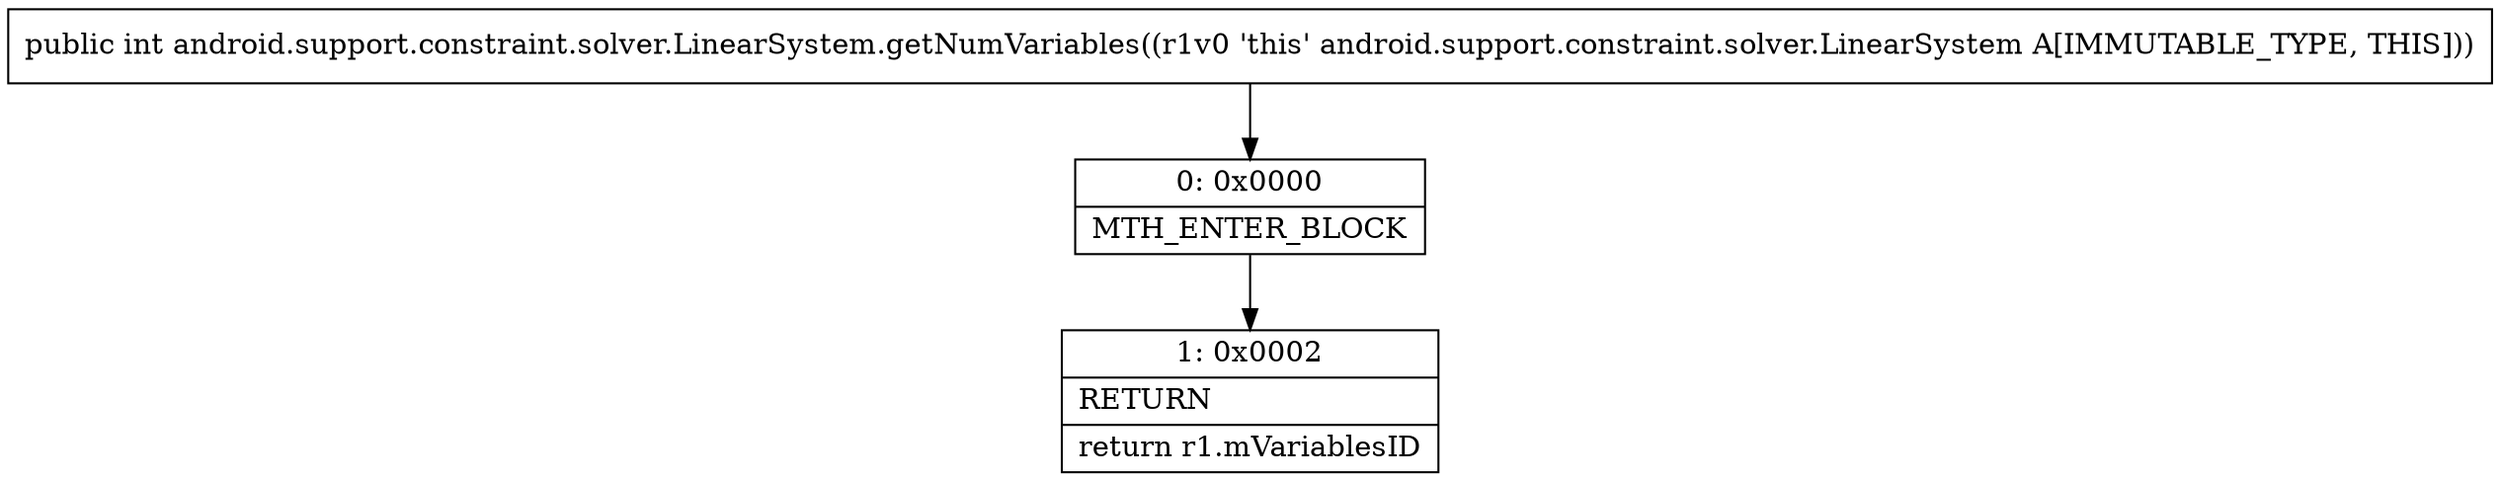 digraph "CFG forandroid.support.constraint.solver.LinearSystem.getNumVariables()I" {
Node_0 [shape=record,label="{0\:\ 0x0000|MTH_ENTER_BLOCK\l}"];
Node_1 [shape=record,label="{1\:\ 0x0002|RETURN\l|return r1.mVariablesID\l}"];
MethodNode[shape=record,label="{public int android.support.constraint.solver.LinearSystem.getNumVariables((r1v0 'this' android.support.constraint.solver.LinearSystem A[IMMUTABLE_TYPE, THIS])) }"];
MethodNode -> Node_0;
Node_0 -> Node_1;
}

